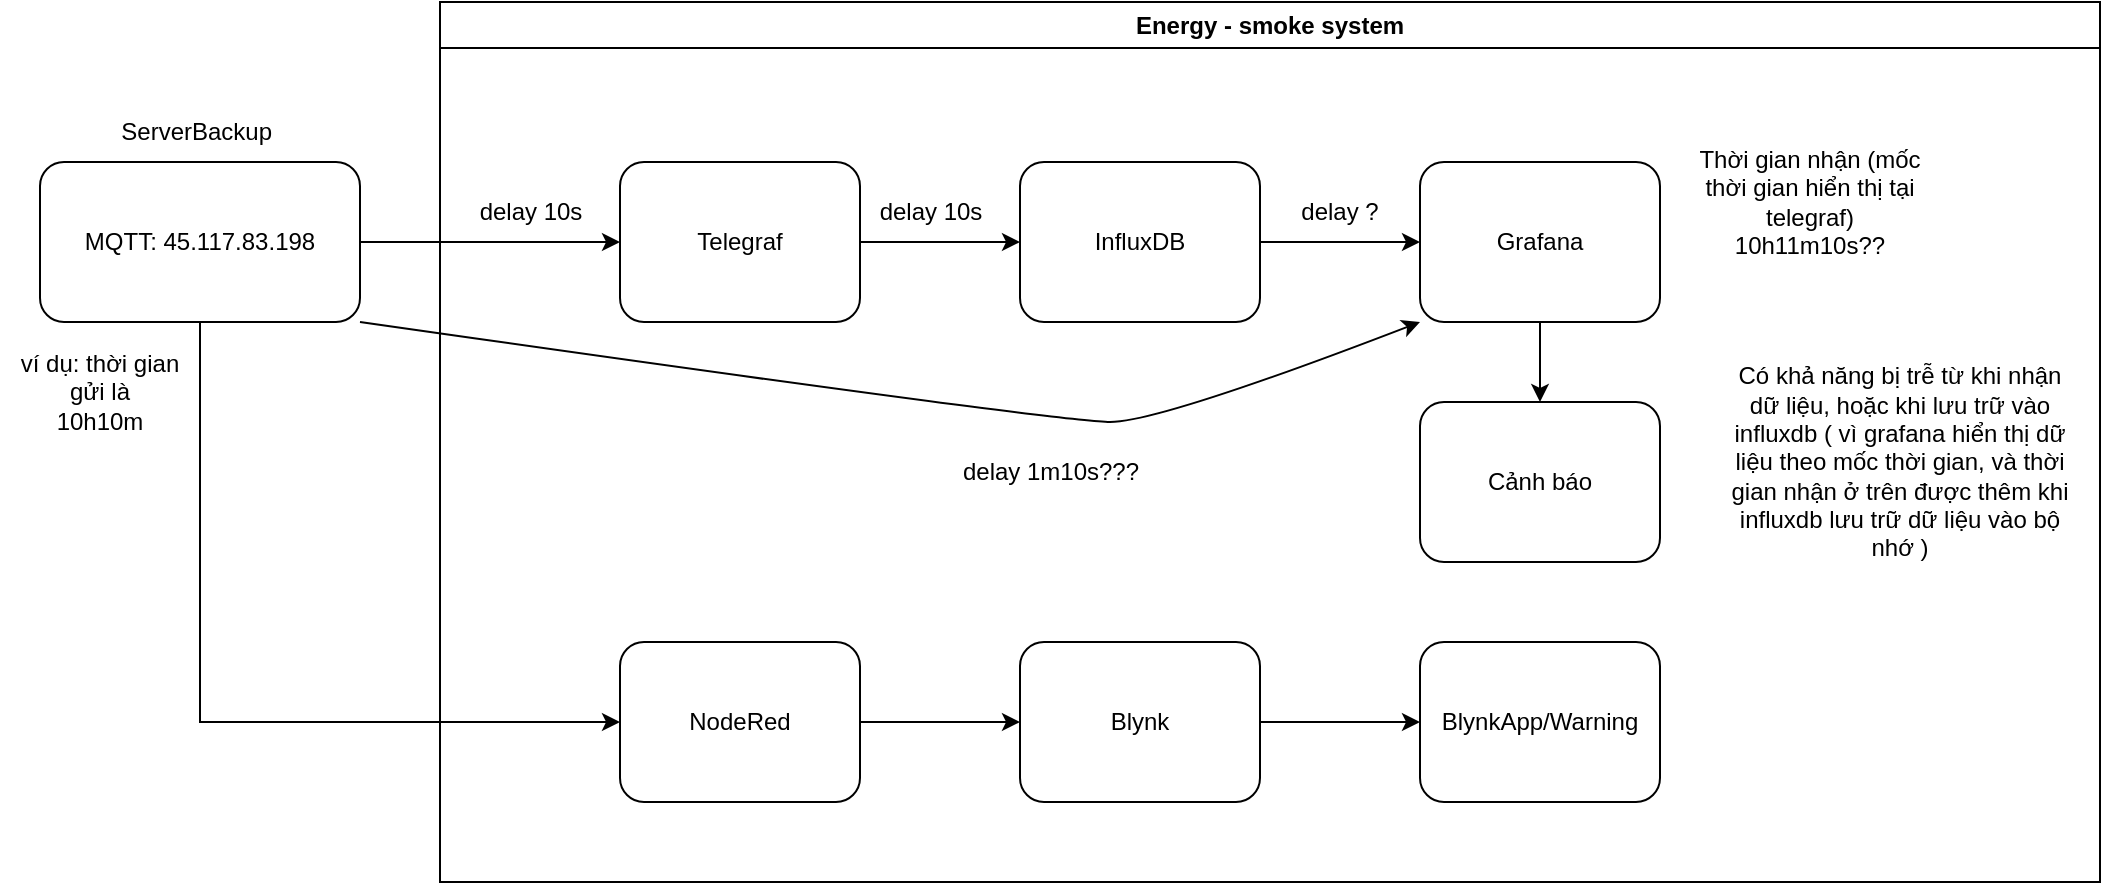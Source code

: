 <mxfile version="23.0.0" type="google">
  <diagram name="Page-1" id="hdG0qcss4lqPj5ItTwSi">
    <mxGraphModel grid="1" page="1" gridSize="10" guides="1" tooltips="1" connect="1" arrows="1" fold="1" pageScale="1" pageWidth="850" pageHeight="1100" math="0" shadow="0">
      <root>
        <mxCell id="0" />
        <mxCell id="1" parent="0" />
        <mxCell id="h0kqZwKGbxdDB6zD0u0X-1" value="Energy - smoke system" style="swimlane;whiteSpace=wrap;html=1;" vertex="1" parent="1">
          <mxGeometry x="240" y="80" width="830" height="440" as="geometry" />
        </mxCell>
        <mxCell id="h0kqZwKGbxdDB6zD0u0X-7" style="edgeStyle=orthogonalEdgeStyle;rounded=0;orthogonalLoop=1;jettySize=auto;html=1;exitX=1;exitY=0.5;exitDx=0;exitDy=0;entryX=0;entryY=0.5;entryDx=0;entryDy=0;" edge="1" parent="h0kqZwKGbxdDB6zD0u0X-1" source="h0kqZwKGbxdDB6zD0u0X-4" target="h0kqZwKGbxdDB6zD0u0X-6">
          <mxGeometry relative="1" as="geometry" />
        </mxCell>
        <mxCell id="h0kqZwKGbxdDB6zD0u0X-4" value="Telegraf" style="rounded=1;whiteSpace=wrap;html=1;" vertex="1" parent="h0kqZwKGbxdDB6zD0u0X-1">
          <mxGeometry x="90" y="80" width="120" height="80" as="geometry" />
        </mxCell>
        <mxCell id="h0kqZwKGbxdDB6zD0u0X-9" style="edgeStyle=orthogonalEdgeStyle;rounded=0;orthogonalLoop=1;jettySize=auto;html=1;exitX=1;exitY=0.5;exitDx=0;exitDy=0;entryX=0;entryY=0.5;entryDx=0;entryDy=0;" edge="1" parent="h0kqZwKGbxdDB6zD0u0X-1" source="h0kqZwKGbxdDB6zD0u0X-6" target="h0kqZwKGbxdDB6zD0u0X-8">
          <mxGeometry relative="1" as="geometry" />
        </mxCell>
        <mxCell id="h0kqZwKGbxdDB6zD0u0X-6" value="InfluxDB" style="rounded=1;whiteSpace=wrap;html=1;" vertex="1" parent="h0kqZwKGbxdDB6zD0u0X-1">
          <mxGeometry x="290" y="80" width="120" height="80" as="geometry" />
        </mxCell>
        <mxCell id="h0kqZwKGbxdDB6zD0u0X-16" style="edgeStyle=orthogonalEdgeStyle;rounded=0;orthogonalLoop=1;jettySize=auto;html=1;exitX=0.5;exitY=1;exitDx=0;exitDy=0;entryX=0.5;entryY=0;entryDx=0;entryDy=0;" edge="1" parent="h0kqZwKGbxdDB6zD0u0X-1" source="h0kqZwKGbxdDB6zD0u0X-8" target="h0kqZwKGbxdDB6zD0u0X-15">
          <mxGeometry relative="1" as="geometry" />
        </mxCell>
        <mxCell id="h0kqZwKGbxdDB6zD0u0X-8" value="Grafana" style="rounded=1;whiteSpace=wrap;html=1;" vertex="1" parent="h0kqZwKGbxdDB6zD0u0X-1">
          <mxGeometry x="490" y="80" width="120" height="80" as="geometry" />
        </mxCell>
        <mxCell id="h0kqZwKGbxdDB6zD0u0X-17" style="edgeStyle=orthogonalEdgeStyle;rounded=0;orthogonalLoop=1;jettySize=auto;html=1;exitX=1;exitY=0.5;exitDx=0;exitDy=0;" edge="1" parent="h0kqZwKGbxdDB6zD0u0X-1" source="h0kqZwKGbxdDB6zD0u0X-10" target="h0kqZwKGbxdDB6zD0u0X-12">
          <mxGeometry relative="1" as="geometry" />
        </mxCell>
        <mxCell id="h0kqZwKGbxdDB6zD0u0X-10" value="NodeRed" style="rounded=1;whiteSpace=wrap;html=1;" vertex="1" parent="h0kqZwKGbxdDB6zD0u0X-1">
          <mxGeometry x="90" y="320" width="120" height="80" as="geometry" />
        </mxCell>
        <mxCell id="h0kqZwKGbxdDB6zD0u0X-18" style="edgeStyle=orthogonalEdgeStyle;rounded=0;orthogonalLoop=1;jettySize=auto;html=1;exitX=1;exitY=0.5;exitDx=0;exitDy=0;" edge="1" parent="h0kqZwKGbxdDB6zD0u0X-1" source="h0kqZwKGbxdDB6zD0u0X-12" target="h0kqZwKGbxdDB6zD0u0X-14">
          <mxGeometry relative="1" as="geometry" />
        </mxCell>
        <mxCell id="h0kqZwKGbxdDB6zD0u0X-12" value="Blynk" style="rounded=1;whiteSpace=wrap;html=1;" vertex="1" parent="h0kqZwKGbxdDB6zD0u0X-1">
          <mxGeometry x="290" y="320" width="120" height="80" as="geometry" />
        </mxCell>
        <mxCell id="h0kqZwKGbxdDB6zD0u0X-14" value="BlynkApp/Warning" style="rounded=1;whiteSpace=wrap;html=1;" vertex="1" parent="h0kqZwKGbxdDB6zD0u0X-1">
          <mxGeometry x="490" y="320" width="120" height="80" as="geometry" />
        </mxCell>
        <mxCell id="h0kqZwKGbxdDB6zD0u0X-15" value="Cảnh báo" style="rounded=1;whiteSpace=wrap;html=1;" vertex="1" parent="h0kqZwKGbxdDB6zD0u0X-1">
          <mxGeometry x="490" y="200" width="120" height="80" as="geometry" />
        </mxCell>
        <mxCell id="h0kqZwKGbxdDB6zD0u0X-19" value="delay 10s" style="text;html=1;align=center;verticalAlign=middle;resizable=0;points=[];autosize=1;strokeColor=none;fillColor=none;" vertex="1" parent="h0kqZwKGbxdDB6zD0u0X-1">
          <mxGeometry x="10" y="90" width="70" height="30" as="geometry" />
        </mxCell>
        <mxCell id="h0kqZwKGbxdDB6zD0u0X-20" value="delay 10s" style="text;html=1;align=center;verticalAlign=middle;resizable=0;points=[];autosize=1;strokeColor=none;fillColor=none;" vertex="1" parent="h0kqZwKGbxdDB6zD0u0X-1">
          <mxGeometry x="210" y="90" width="70" height="30" as="geometry" />
        </mxCell>
        <mxCell id="h0kqZwKGbxdDB6zD0u0X-21" value="delay ?" style="text;html=1;strokeColor=none;fillColor=none;align=center;verticalAlign=middle;whiteSpace=wrap;rounded=0;" vertex="1" parent="h0kqZwKGbxdDB6zD0u0X-1">
          <mxGeometry x="420" y="90" width="60" height="30" as="geometry" />
        </mxCell>
        <mxCell id="h0kqZwKGbxdDB6zD0u0X-25" value="delay 1m10s???" style="text;html=1;align=center;verticalAlign=middle;resizable=0;points=[];autosize=1;strokeColor=none;fillColor=none;" vertex="1" parent="h0kqZwKGbxdDB6zD0u0X-1">
          <mxGeometry x="250" y="220" width="110" height="30" as="geometry" />
        </mxCell>
        <mxCell id="h0kqZwKGbxdDB6zD0u0X-29" value="Thời gian nhận (mốc thời gian hiển thị tại telegraf)&lt;br&gt;10h11m10s??" style="text;html=1;strokeColor=none;fillColor=none;align=center;verticalAlign=middle;whiteSpace=wrap;rounded=0;" vertex="1" parent="h0kqZwKGbxdDB6zD0u0X-1">
          <mxGeometry x="620" y="40" width="130" height="120" as="geometry" />
        </mxCell>
        <mxCell id="h0kqZwKGbxdDB6zD0u0X-30" value="Có khả năng bị trễ từ khi nhận dữ liệu, hoặc khi lưu trữ vào influxdb ( vì grafana hiển thị dữ liệu theo mốc thời gian, và thời gian nhận ở trên được thêm khi influxdb lưu trữ dữ liệu vào bộ nhớ )" style="text;html=1;strokeColor=none;fillColor=none;align=center;verticalAlign=middle;whiteSpace=wrap;rounded=0;" vertex="1" parent="h0kqZwKGbxdDB6zD0u0X-1">
          <mxGeometry x="640" y="160" width="180" height="140" as="geometry" />
        </mxCell>
        <mxCell id="h0kqZwKGbxdDB6zD0u0X-5" style="edgeStyle=orthogonalEdgeStyle;rounded=0;orthogonalLoop=1;jettySize=auto;html=1;exitX=1;exitY=0.5;exitDx=0;exitDy=0;entryX=0;entryY=0.5;entryDx=0;entryDy=0;" edge="1" parent="1" source="h0kqZwKGbxdDB6zD0u0X-2" target="h0kqZwKGbxdDB6zD0u0X-4">
          <mxGeometry relative="1" as="geometry" />
        </mxCell>
        <mxCell id="h0kqZwKGbxdDB6zD0u0X-11" style="edgeStyle=orthogonalEdgeStyle;rounded=0;orthogonalLoop=1;jettySize=auto;html=1;exitX=0.5;exitY=1;exitDx=0;exitDy=0;entryX=0;entryY=0.5;entryDx=0;entryDy=0;" edge="1" parent="1" source="h0kqZwKGbxdDB6zD0u0X-2" target="h0kqZwKGbxdDB6zD0u0X-10">
          <mxGeometry relative="1" as="geometry" />
        </mxCell>
        <mxCell id="h0kqZwKGbxdDB6zD0u0X-2" value="MQTT: 45.117.83.198" style="rounded=1;whiteSpace=wrap;html=1;" vertex="1" parent="1">
          <mxGeometry x="40" y="160" width="160" height="80" as="geometry" />
        </mxCell>
        <mxCell id="h0kqZwKGbxdDB6zD0u0X-3" value="ServerBackup&amp;nbsp;" style="text;html=1;strokeColor=none;fillColor=none;align=center;verticalAlign=middle;whiteSpace=wrap;rounded=0;" vertex="1" parent="1">
          <mxGeometry x="90" y="130" width="60" height="30" as="geometry" />
        </mxCell>
        <mxCell id="h0kqZwKGbxdDB6zD0u0X-24" value="" style="curved=1;endArrow=classic;html=1;rounded=0;entryX=0;entryY=1;entryDx=0;entryDy=0;exitX=1;exitY=1;exitDx=0;exitDy=0;" edge="1" parent="1" source="h0kqZwKGbxdDB6zD0u0X-2" target="h0kqZwKGbxdDB6zD0u0X-8">
          <mxGeometry width="50" height="50" relative="1" as="geometry">
            <mxPoint x="530" y="340" as="sourcePoint" />
            <mxPoint x="580" y="290" as="targetPoint" />
            <Array as="points">
              <mxPoint x="550" y="290" />
              <mxPoint x="600" y="290" />
            </Array>
          </mxGeometry>
        </mxCell>
        <mxCell id="h0kqZwKGbxdDB6zD0u0X-26" value="ví dụ: thời gian gửi là&lt;br&gt;10h10m" style="text;html=1;strokeColor=none;fillColor=none;align=center;verticalAlign=middle;whiteSpace=wrap;rounded=0;" vertex="1" parent="1">
          <mxGeometry x="20" y="240" width="100" height="70" as="geometry" />
        </mxCell>
      </root>
    </mxGraphModel>
  </diagram>
</mxfile>
